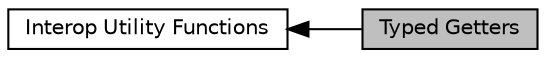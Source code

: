 digraph "Typed Getters"
{
  edge [fontname="Helvetica",fontsize="10",labelfontname="Helvetica",labelfontsize="10"];
  node [fontname="Helvetica",fontsize="10",shape=record];
  rankdir=LR;
  Node1 [label="Interop Utility Functions",height=0.2,width=0.4,color="black", fillcolor="white", style="filled",URL="$group__InteropFunctions.html"];
  Node0 [label="Typed Getters",height=0.2,width=0.4,color="black", fillcolor="grey75", style="filled", fontcolor="black"];
  Node1->Node0 [shape=plaintext, dir="back", style="solid"];
}
